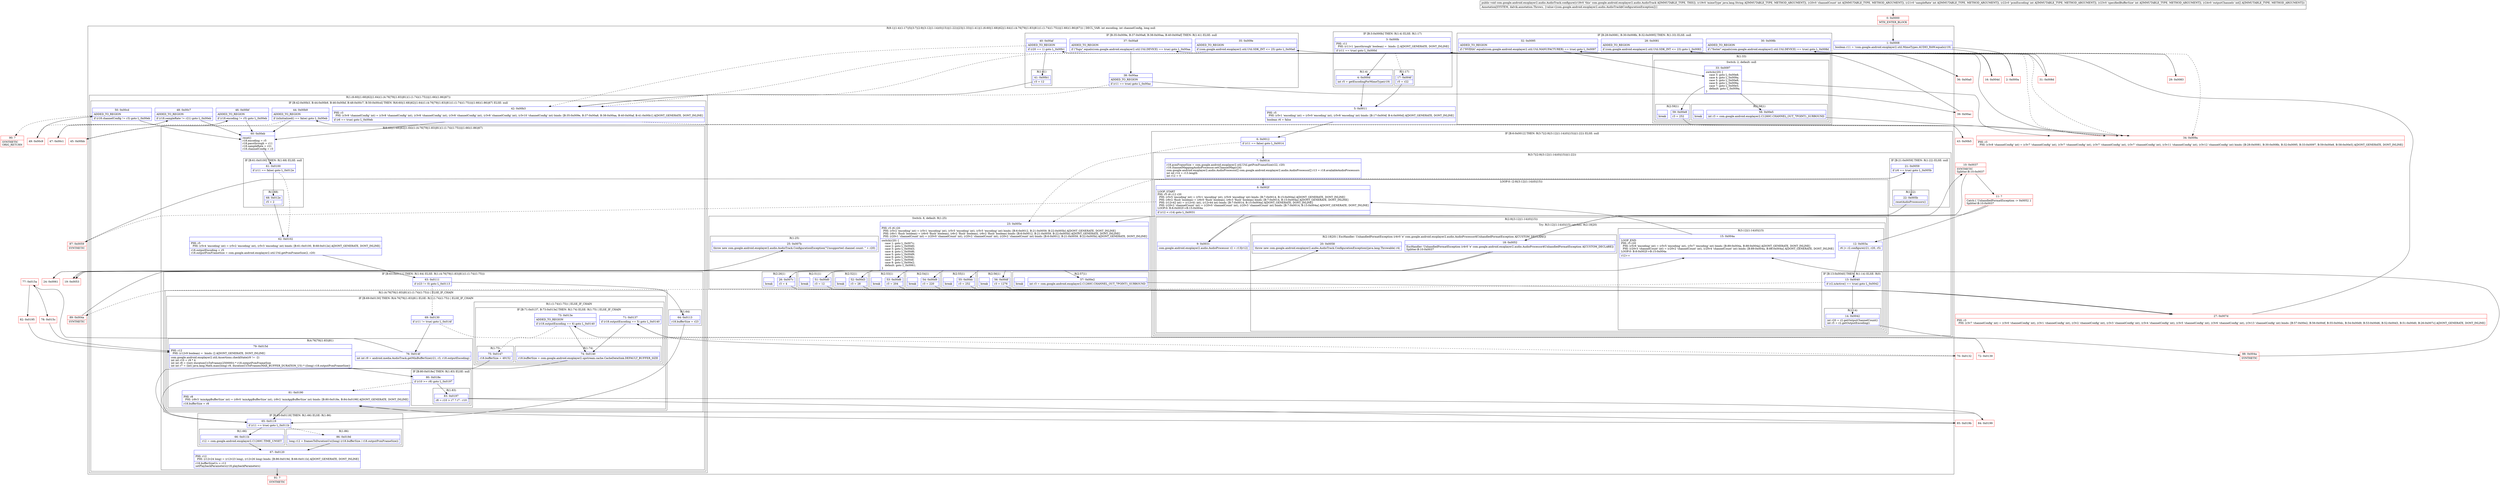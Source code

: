 digraph "CFG forcom.google.android.exoplayer2.audio.AudioTrack.configure(Ljava\/lang\/String;IIII[I)V" {
subgraph cluster_Region_41775124 {
label = "R(8:1|(1:4)(1:17)|5|(3:7|(2:9|(3:12|(1:14)(0)|15))|(1:22))|23|(1:33)|(1:41)|(1:(6:60|(1:68)|62|(1:64)(1:(4:76|79|(1:83)|81)(1:(1:74)(1:75)))|(1:66)(1:86)|67))) | DECL_VAR: int encoding, int channelConfig, long null\l";
node [shape=record,color=blue];
Node_1 [shape=record,label="{1\:\ 0x0008|boolean r11 = !com.google.android.exoplayer2.util.MimeTypes.AUDIO_RAW.equals(r19)\l}"];
subgraph cluster_IfRegion_1401050390 {
label = "IF [B:3:0x000b] THEN: R(1:4) ELSE: R(1:17)";
node [shape=record,color=blue];
Node_3 [shape=record,label="{3\:\ 0x000b|PHI: r11 \l  PHI: (r11v1 'passthrough' boolean) =  binds: [] A[DONT_GENERATE, DONT_INLINE]\l|if (r11 == true) goto L_0x000d\l}"];
subgraph cluster_Region_1056610726 {
label = "R(1:4)";
node [shape=record,color=blue];
Node_4 [shape=record,label="{4\:\ 0x000d|int r5 = getEncodingForMimeType(r19)\l}"];
}
subgraph cluster_Region_1120652664 {
label = "R(1:17)";
node [shape=record,color=blue];
Node_17 [shape=record,label="{17\:\ 0x004f|r5 = r22\l}"];
}
}
Node_5 [shape=record,label="{5\:\ 0x0011|PHI: r5 \l  PHI: (r5v1 'encoding' int) = (r5v0 'encoding' int), (r5v8 'encoding' int) binds: [B:17:0x004f, B:4:0x000d] A[DONT_GENERATE, DONT_INLINE]\l|boolean r6 = false\l}"];
subgraph cluster_IfRegion_2098539325 {
label = "IF [B:6:0x0012] THEN: R(3:7|(2:9|(3:12|(1:14)(0)|15))|(1:22)) ELSE: null";
node [shape=record,color=blue];
Node_6 [shape=record,label="{6\:\ 0x0012|if (r11 == false) goto L_0x0014\l}"];
subgraph cluster_Region_1465379446 {
label = "R(3:7|(2:9|(3:12|(1:14)(0)|15))|(1:22))";
node [shape=record,color=blue];
Node_7 [shape=record,label="{7\:\ 0x0014|r18.pcmFrameSize = com.google.android.exoplayer2.util.Util.getPcmFrameSize(r22, r20)\lr18.channelMappingAudioProcessor.setChannelMap(r24)\lcom.google.android.exoplayer2.audio.AudioProcessor[] com.google.android.exoplayer2.audio.AudioProcessor[] r13 = r18.availableAudioProcessors\lint int r14 = r13.length\lint r12 = 0\l}"];
subgraph cluster_LoopRegion_1221228544 {
label = "LOOP:0: (2:9|(3:12|(1:14)(0)|15))";
node [shape=record,color=blue];
Node_8 [shape=record,label="{8\:\ 0x002f|LOOP_START\lPHI: r5 r6 r12 r20 \l  PHI: (r5v5 'encoding' int) = (r5v1 'encoding' int), (r5v6 'encoding' int) binds: [B:7:0x0014, B:15:0x004a] A[DONT_GENERATE, DONT_INLINE]\l  PHI: (r6v2 'flush' boolean) = (r6v0 'flush' boolean), (r6v3 'flush' boolean) binds: [B:7:0x0014, B:15:0x004a] A[DONT_GENERATE, DONT_INLINE]\l  PHI: (r12v42 int) = (r12v41 int), (r12v44 int) binds: [B:7:0x0014, B:15:0x004a] A[DONT_GENERATE, DONT_INLINE]\l  PHI: (r20v2 'channelCount' int) = (r20v0 'channelCount' int), (r20v3 'channelCount' int) binds: [B:7:0x0014, B:15:0x004a] A[DONT_GENERATE, DONT_INLINE]\lLOOP:0: B:8:0x002f\-\>B:15:0x004a\l|if (r12 \< r14) goto L_0x0031\l}"];
subgraph cluster_Region_1830946050 {
label = "R(2:9|(3:12|(1:14)(0)|15))";
node [shape=record,color=blue];
Node_9 [shape=record,label="{9\:\ 0x0031|com.google.android.exoplayer2.audio.AudioProcessor r2 = r13[r12]\l}"];
subgraph cluster_TryCatchRegion_545529598 {
label = "Try: R(3:12|(1:14)(0)|15) catches: R(2:18|20)";
node [shape=record,color=blue];
subgraph cluster_Region_575025932 {
label = "R(3:12|(1:14)(0)|15)";
node [shape=record,color=blue];
Node_12 [shape=record,label="{12\:\ 0x003a|r6 \|= r2.configure(r21, r20, r5)\l}"];
subgraph cluster_IfRegion_986980033 {
label = "IF [B:13:0x0040] THEN: R(1:14) ELSE: R(0)";
node [shape=record,color=blue];
Node_13 [shape=record,label="{13\:\ 0x0040|if (r2.isActive() == true) goto L_0x0042\l}"];
subgraph cluster_Region_1382190294 {
label = "R(1:14)";
node [shape=record,color=blue];
Node_14 [shape=record,label="{14\:\ 0x0042|int r20 = r2.getOutputChannelCount()\lint r5 = r2.getOutputEncoding()\l}"];
}
subgraph cluster_Region_1740732969 {
label = "R(0)";
node [shape=record,color=blue];
}
}
Node_15 [shape=record,label="{15\:\ 0x004a|LOOP_END\lPHI: r5 r20 \l  PHI: (r5v6 'encoding' int) = (r5v5 'encoding' int), (r5v7 'encoding' int) binds: [B:89:0x004a, B:88:0x004a] A[DONT_GENERATE, DONT_INLINE]\l  PHI: (r20v3 'channelCount' int) = (r20v2 'channelCount' int), (r20v4 'channelCount' int) binds: [B:89:0x004a, B:88:0x004a] A[DONT_GENERATE, DONT_INLINE]\lLOOP:0: B:8:0x002f\-\>B:15:0x004a\l|r12++\l}"];
}
subgraph cluster_Region_1017068893 {
label = "R(2:18|20) | ExcHandler: UnhandledFormatException (r4v0 'e' com.google.android.exoplayer2.audio.AudioProcessor$UnhandledFormatException A[CUSTOM_DECLARE])\l";
node [shape=record,color=blue];
Node_18 [shape=record,label="{18\:\ 0x0052|ExcHandler: UnhandledFormatException (r4v0 'e' com.google.android.exoplayer2.audio.AudioProcessor$UnhandledFormatException A[CUSTOM_DECLARE])\lSplitter:B:10:0x0037\l}"];
Node_20 [shape=record,label="{20\:\ 0x0058|throw new com.google.android.exoplayer2.audio.AudioTrack.ConfigurationException((java.lang.Throwable) r4)\l}"];
}
}
}
}
subgraph cluster_IfRegion_921950120 {
label = "IF [B:21:0x0059] THEN: R(1:22) ELSE: null";
node [shape=record,color=blue];
Node_21 [shape=record,label="{21\:\ 0x0059|if (r6 == true) goto L_0x005b\l}"];
subgraph cluster_Region_1218070765 {
label = "R(1:22)";
node [shape=record,color=blue];
Node_22 [shape=record,label="{22\:\ 0x005b|resetAudioProcessors()\l}"];
}
}
}
}
subgraph cluster_SwitchRegion_1214893294 {
label = "Switch: 8, default: R(1:25)";
node [shape=record,color=blue];
Node_23 [shape=record,label="{23\:\ 0x005e|PHI: r5 r6 r20 \l  PHI: (r5v2 'encoding' int) = (r5v1 'encoding' int), (r5v5 'encoding' int), (r5v5 'encoding' int) binds: [B:6:0x0012, B:21:0x0059, B:22:0x005b] A[DONT_GENERATE, DONT_INLINE]\l  PHI: (r6v1 'flush' boolean) = (r6v0 'flush' boolean), (r6v2 'flush' boolean), (r6v2 'flush' boolean) binds: [B:6:0x0012, B:21:0x0059, B:22:0x005b] A[DONT_GENERATE, DONT_INLINE]\l  PHI: (r20v1 'channelCount' int) = (r20v0 'channelCount' int), (r20v2 'channelCount' int), (r20v2 'channelCount' int) binds: [B:6:0x0012, B:21:0x0059, B:22:0x005b] A[DONT_GENERATE, DONT_INLINE]\l|switch(r20) \{\l    case 1: goto L_0x007c;\l    case 2: goto L_0x00d0;\l    case 3: goto L_0x00d3;\l    case 4: goto L_0x00d6;\l    case 5: goto L_0x00d9;\l    case 6: goto L_0x00dc;\l    case 7: goto L_0x00df;\l    case 8: goto L_0x00e2;\l    default: goto L_0x0061;\l\}\l}"];
subgraph cluster_Region_2000052517 {
label = "R(2:26|1)";
node [shape=record,color=blue];
Node_26 [shape=record,label="{26\:\ 0x007c|r3 = 4\l}"];
Node_InsnContainer_605415416 [shape=record,label="{|break\l}"];
}
subgraph cluster_Region_1849282282 {
label = "R(2:51|1)";
node [shape=record,color=blue];
Node_51 [shape=record,label="{51\:\ 0x00d0|r3 = 12\l}"];
Node_InsnContainer_1638220786 [shape=record,label="{|break\l}"];
}
subgraph cluster_Region_1732627746 {
label = "R(2:52|1)";
node [shape=record,color=blue];
Node_52 [shape=record,label="{52\:\ 0x00d3|r3 = 28\l}"];
Node_InsnContainer_2070061579 [shape=record,label="{|break\l}"];
}
subgraph cluster_Region_918168727 {
label = "R(2:53|1)";
node [shape=record,color=blue];
Node_53 [shape=record,label="{53\:\ 0x00d6|r3 = 204\l}"];
Node_InsnContainer_2104102709 [shape=record,label="{|break\l}"];
}
subgraph cluster_Region_406971745 {
label = "R(2:54|1)";
node [shape=record,color=blue];
Node_54 [shape=record,label="{54\:\ 0x00d9|r3 = 220\l}"];
Node_InsnContainer_1993022791 [shape=record,label="{|break\l}"];
}
subgraph cluster_Region_816265802 {
label = "R(2:55|1)";
node [shape=record,color=blue];
Node_55 [shape=record,label="{55\:\ 0x00dc|r3 = 252\l}"];
Node_InsnContainer_1035631295 [shape=record,label="{|break\l}"];
}
subgraph cluster_Region_1340332451 {
label = "R(2:56|1)";
node [shape=record,color=blue];
Node_56 [shape=record,label="{56\:\ 0x00df|r3 = 1276\l}"];
Node_InsnContainer_1395058169 [shape=record,label="{|break\l}"];
}
subgraph cluster_Region_1546538873 {
label = "R(2:57|1)";
node [shape=record,color=blue];
Node_57 [shape=record,label="{57\:\ 0x00e2|int r3 = com.google.android.exoplayer2.C1260C.CHANNEL_OUT_7POINT1_SURROUND\l}"];
Node_InsnContainer_2123913999 [shape=record,label="{|break\l}"];
}
subgraph cluster_Region_1352089790 {
label = "R(1:25)";
node [shape=record,color=blue];
Node_25 [shape=record,label="{25\:\ 0x007b|throw new com.google.android.exoplayer2.audio.AudioTrack.ConfigurationException(\"Unsupported channel count: \" + r20)\l}"];
}
}
subgraph cluster_IfRegion_1050064785 {
label = "IF [B:28:0x0081, B:30:0x008b, B:32:0x0095] THEN: R(1:33) ELSE: null";
node [shape=record,color=blue];
Node_28 [shape=record,label="{28\:\ 0x0081|ADDED_TO_REGION\l|if (com.google.android.exoplayer2.util.Util.SDK_INT \<= 23) goto L_0x0083\l}"];
Node_30 [shape=record,label="{30\:\ 0x008b|ADDED_TO_REGION\l|if (\"foster\".equals(com.google.android.exoplayer2.util.Util.DEVICE) == true) goto L_0x008d\l}"];
Node_32 [shape=record,label="{32\:\ 0x0095|ADDED_TO_REGION\l|if (\"NVIDIA\".equals(com.google.android.exoplayer2.util.Util.MANUFACTURER) == true) goto L_0x0097\l}"];
subgraph cluster_Region_1526432919 {
label = "R(1:33)";
node [shape=record,color=blue];
subgraph cluster_SwitchRegion_1720188132 {
label = "Switch: 2, default: null";
node [shape=record,color=blue];
Node_33 [shape=record,label="{33\:\ 0x0097|switch(r20) \{\l    case 3: goto L_0x00e8;\l    case 4: goto L_0x009a;\l    case 5: goto L_0x00e8;\l    case 6: goto L_0x009a;\l    case 7: goto L_0x00e5;\l    default: goto L_0x009a;\l\}\l}"];
subgraph cluster_Region_515725714 {
label = "R(2:59|1)";
node [shape=record,color=blue];
Node_59 [shape=record,label="{59\:\ 0x00e8|r3 = 252\l}"];
Node_InsnContainer_209699386 [shape=record,label="{|break\l}"];
}
subgraph cluster_Region_1465433018 {
label = "R(2:58|1)";
node [shape=record,color=blue];
Node_58 [shape=record,label="{58\:\ 0x00e5|int r3 = com.google.android.exoplayer2.C1260C.CHANNEL_OUT_7POINT1_SURROUND\l}"];
Node_InsnContainer_123651611 [shape=record,label="{|break\l}"];
}
}
}
}
subgraph cluster_IfRegion_1994934079 {
label = "IF [B:35:0x009e, B:37:0x00a8, B:38:0x00aa, B:40:0x00af] THEN: R(1:41) ELSE: null";
node [shape=record,color=blue];
Node_35 [shape=record,label="{35\:\ 0x009e|ADDED_TO_REGION\l|if (com.google.android.exoplayer2.util.Util.SDK_INT \<= 25) goto L_0x00a0\l}"];
Node_37 [shape=record,label="{37\:\ 0x00a8|ADDED_TO_REGION\l|if (\"fugu\".equals(com.google.android.exoplayer2.util.Util.DEVICE) == true) goto L_0x00aa\l}"];
Node_38 [shape=record,label="{38\:\ 0x00aa|ADDED_TO_REGION\l|if (r11 == true) goto L_0x00ac\l}"];
Node_40 [shape=record,label="{40\:\ 0x00af|ADDED_TO_REGION\l|if (r20 == 1) goto L_0x00b1\l}"];
subgraph cluster_Region_2042909857 {
label = "R(1:41)";
node [shape=record,color=blue];
Node_41 [shape=record,label="{41\:\ 0x00b1|r3 = 12\l}"];
}
}
subgraph cluster_Region_25638235 {
label = "R(1:(6:60|(1:68)|62|(1:64)(1:(4:76|79|(1:83)|81)(1:(1:74)(1:75)))|(1:66)(1:86)|67))";
node [shape=record,color=blue];
subgraph cluster_IfRegion_1890705748 {
label = "IF [B:42:0x00b3, B:44:0x00b9, B:46:0x00bf, B:48:0x00c7, B:50:0x00cd] THEN: R(6:60|(1:68)|62|(1:64)(1:(4:76|79|(1:83)|81)(1:(1:74)(1:75)))|(1:66)(1:86)|67) ELSE: null";
node [shape=record,color=blue];
Node_42 [shape=record,label="{42\:\ 0x00b3|PHI: r3 \l  PHI: (r3v9 'channelConfig' int) = (r3v8 'channelConfig' int), (r3v8 'channelConfig' int), (r3v8 'channelConfig' int), (r3v8 'channelConfig' int), (r3v10 'channelConfig' int) binds: [B:35:0x009e, B:37:0x00a8, B:38:0x00aa, B:40:0x00af, B:41:0x00b1] A[DONT_GENERATE, DONT_INLINE]\l|if (r6 == true) goto L_0x00eb\l}"];
Node_44 [shape=record,label="{44\:\ 0x00b9|ADDED_TO_REGION\l|if (isInitialized() == false) goto L_0x00eb\l}"];
Node_46 [shape=record,label="{46\:\ 0x00bf|ADDED_TO_REGION\l|if (r18.encoding != r5) goto L_0x00eb\l}"];
Node_48 [shape=record,label="{48\:\ 0x00c7|ADDED_TO_REGION\l|if (r18.sampleRate != r21) goto L_0x00eb\l}"];
Node_50 [shape=record,label="{50\:\ 0x00cd|ADDED_TO_REGION\l|if (r18.channelConfig != r3) goto L_0x00eb\l}"];
subgraph cluster_Region_528249894 {
label = "R(6:60|(1:68)|62|(1:64)(1:(4:76|79|(1:83)|81)(1:(1:74)(1:75)))|(1:66)(1:86)|67)";
node [shape=record,color=blue];
Node_60 [shape=record,label="{60\:\ 0x00eb|reset()\lr18.encoding = r5\lr18.passthrough = r11\lr18.sampleRate = r21\lr18.channelConfig = r3\l}"];
subgraph cluster_IfRegion_1586997306 {
label = "IF [B:61:0x0100] THEN: R(1:68) ELSE: null";
node [shape=record,color=blue];
Node_61 [shape=record,label="{61\:\ 0x0100|if (r11 == false) goto L_0x012e\l}"];
subgraph cluster_Region_570321763 {
label = "R(1:68)";
node [shape=record,color=blue];
Node_68 [shape=record,label="{68\:\ 0x012e|r5 = 2\l}"];
}
}
Node_62 [shape=record,label="{62\:\ 0x0102|PHI: r5 \l  PHI: (r5v4 'encoding' int) = (r5v2 'encoding' int), (r5v3 'encoding' int) binds: [B:61:0x0100, B:68:0x012e] A[DONT_GENERATE, DONT_INLINE]\l|r18.outputEncoding = r5\lr18.outputPcmFrameSize = com.google.android.exoplayer2.util.Util.getPcmFrameSize(2, r20)\l}"];
subgraph cluster_IfRegion_1480497491 {
label = "IF [B:63:0x0111] THEN: R(1:64) ELSE: R(1:(4:76|79|(1:83)|81)(1:(1:74)(1:75)))";
node [shape=record,color=blue];
Node_63 [shape=record,label="{63\:\ 0x0111|if (r23 != 0) goto L_0x0113\l}"];
subgraph cluster_Region_706932348 {
label = "R(1:64)";
node [shape=record,color=blue];
Node_64 [shape=record,label="{64\:\ 0x0113|r18.bufferSize = r23\l}"];
}
subgraph cluster_Region_1530764093 {
label = "R(1:(4:76|79|(1:83)|81)(1:(1:74)(1:75))) | ELSE_IF_CHAIN\l";
node [shape=record,color=blue];
subgraph cluster_IfRegion_168766486 {
label = "IF [B:69:0x0130] THEN: R(4:76|79|(1:83)|81) ELSE: R(1:(1:74)(1:75)) | ELSE_IF_CHAIN\l";
node [shape=record,color=blue];
Node_69 [shape=record,label="{69\:\ 0x0130|if (r11 != true) goto L_0x014f\l}"];
subgraph cluster_Region_739004990 {
label = "R(4:76|79|(1:83)|81)";
node [shape=record,color=blue];
Node_76 [shape=record,label="{76\:\ 0x014f|int int r9 = android.media.AudioTrack.getMinBufferSize(r21, r3, r18.outputEncoding)\l}"];
Node_79 [shape=record,label="{79\:\ 0x015d|PHI: r12 \l  PHI: (r12v9 boolean) =  binds: [] A[DONT_GENERATE, DONT_INLINE]\l|com.google.android.exoplayer2.util.Assertions.checkState(r9 != \-2)\lint int r10 = r9 * 4\lint int r8 = ((int) durationUsToFrames(250000)) * r18.outputPcmFrameSize\lint int r7 = (int) java.lang.Math.max((long) r9, durationUsToFrames(MAX_BUFFER_DURATION_US) * ((long) r18.outputPcmFrameSize))\l}"];
subgraph cluster_IfRegion_1477046244 {
label = "IF [B:80:0x018e] THEN: R(1:83) ELSE: null";
node [shape=record,color=blue];
Node_80 [shape=record,label="{80\:\ 0x018e|if (r10 \>= r8) goto L_0x0197\l}"];
subgraph cluster_Region_1243482676 {
label = "R(1:83)";
node [shape=record,color=blue];
Node_83 [shape=record,label="{83\:\ 0x0197|r8 = r10 \> r7 ? r7 : r10\l}"];
}
}
Node_81 [shape=record,label="{81\:\ 0x0190|PHI: r8 \l  PHI: (r8v3 'minAppBufferSize' int) = (r8v0 'minAppBufferSize' int), (r8v2 'minAppBufferSize' int) binds: [B:80:0x018e, B:84:0x0199] A[DONT_GENERATE, DONT_INLINE]\l|r18.bufferSize = r8\l}"];
}
subgraph cluster_Region_1671975148 {
label = "R(1:(1:74)(1:75)) | ELSE_IF_CHAIN\l";
node [shape=record,color=blue];
subgraph cluster_IfRegion_1341176267 {
label = "IF [B:71:0x0137, B:73:0x013e] THEN: R(1:74) ELSE: R(1:75) | ELSE_IF_CHAIN\l";
node [shape=record,color=blue];
Node_71 [shape=record,label="{71\:\ 0x0137|if (r18.outputEncoding == 5) goto L_0x0140\l}"];
Node_73 [shape=record,label="{73\:\ 0x013e|ADDED_TO_REGION\l|if (r18.outputEncoding == 6) goto L_0x0140\l}"];
subgraph cluster_Region_1922887495 {
label = "R(1:74)";
node [shape=record,color=blue];
Node_74 [shape=record,label="{74\:\ 0x0140|r18.bufferSize = com.google.android.exoplayer2.upstream.cache.CacheDataSink.DEFAULT_BUFFER_SIZE\l}"];
}
subgraph cluster_Region_1171224154 {
label = "R(1:75)";
node [shape=record,color=blue];
Node_75 [shape=record,label="{75\:\ 0x0147|r18.bufferSize = 49152\l}"];
}
}
}
}
}
}
subgraph cluster_IfRegion_1047155671 {
label = "IF [B:65:0x0119] THEN: R(1:66) ELSE: R(1:86)";
node [shape=record,color=blue];
Node_65 [shape=record,label="{65\:\ 0x0119|if (r11 == true) goto L_0x011b\l}"];
subgraph cluster_Region_1077304155 {
label = "R(1:66)";
node [shape=record,color=blue];
Node_66 [shape=record,label="{66\:\ 0x011b|r12 = com.google.android.exoplayer2.C1260C.TIME_UNSET\l}"];
}
subgraph cluster_Region_249914651 {
label = "R(1:86)";
node [shape=record,color=blue];
Node_86 [shape=record,label="{86\:\ 0x019d|long r12 = framesToDurationUs((long) (r18.bufferSize \/ r18.outputPcmFrameSize))\l}"];
}
}
Node_67 [shape=record,label="{67\:\ 0x0120|PHI: r12 \l  PHI: (r12v24 long) = (r12v23 long), (r12v26 long) binds: [B:86:0x019d, B:66:0x011b] A[DONT_GENERATE, DONT_INLINE]\l|r18.bufferSizeUs = r12\lsetPlaybackParameters(r18.playbackParameters)\l}"];
}
}
}
}
subgraph cluster_Region_1017068893 {
label = "R(2:18|20) | ExcHandler: UnhandledFormatException (r4v0 'e' com.google.android.exoplayer2.audio.AudioProcessor$UnhandledFormatException A[CUSTOM_DECLARE])\l";
node [shape=record,color=blue];
Node_18 [shape=record,label="{18\:\ 0x0052|ExcHandler: UnhandledFormatException (r4v0 'e' com.google.android.exoplayer2.audio.AudioProcessor$UnhandledFormatException A[CUSTOM_DECLARE])\lSplitter:B:10:0x0037\l}"];
Node_20 [shape=record,label="{20\:\ 0x0058|throw new com.google.android.exoplayer2.audio.AudioTrack.ConfigurationException((java.lang.Throwable) r4)\l}"];
}
Node_0 [shape=record,color=red,label="{0\:\ 0x0000|MTH_ENTER_BLOCK\l}"];
Node_2 [shape=record,color=red,label="{2\:\ 0x000a}"];
Node_10 [shape=record,color=red,label="{10\:\ 0x0037|SYNTHETIC\lSplitter:B:10:0x0037\l}"];
Node_11 [shape=record,color=red,label="{11\:\ ?|Catch:\{ UnhandledFormatException \-\> 0x0052 \}\lSplitter:B:10:0x0037\l}"];
Node_16 [shape=record,color=red,label="{16\:\ 0x004d}"];
Node_19 [shape=record,color=red,label="{19\:\ 0x0053}"];
Node_24 [shape=record,color=red,label="{24\:\ 0x0061}"];
Node_27 [shape=record,color=red,label="{27\:\ 0x007d|PHI: r3 \l  PHI: (r3v7 'channelConfig' int) = (r3v0 'channelConfig' int), (r3v1 'channelConfig' int), (r3v2 'channelConfig' int), (r3v3 'channelConfig' int), (r3v4 'channelConfig' int), (r3v5 'channelConfig' int), (r3v6 'channelConfig' int), (r3v13 'channelConfig' int) binds: [B:57:0x00e2, B:56:0x00df, B:55:0x00dc, B:54:0x00d9, B:53:0x00d6, B:52:0x00d3, B:51:0x00d0, B:26:0x007c] A[DONT_GENERATE, DONT_INLINE]\l}"];
Node_29 [shape=record,color=red,label="{29\:\ 0x0083}"];
Node_31 [shape=record,color=red,label="{31\:\ 0x008d}"];
Node_34 [shape=record,color=red,label="{34\:\ 0x009a|PHI: r3 \l  PHI: (r3v8 'channelConfig' int) = (r3v7 'channelConfig' int), (r3v7 'channelConfig' int), (r3v7 'channelConfig' int), (r3v7 'channelConfig' int), (r3v11 'channelConfig' int), (r3v12 'channelConfig' int) binds: [B:28:0x0081, B:30:0x008b, B:32:0x0095, B:33:0x0097, B:59:0x00e8, B:58:0x00e5] A[DONT_GENERATE, DONT_INLINE]\l}"];
Node_36 [shape=record,color=red,label="{36\:\ 0x00a0}"];
Node_39 [shape=record,color=red,label="{39\:\ 0x00ac}"];
Node_43 [shape=record,color=red,label="{43\:\ 0x00b5}"];
Node_45 [shape=record,color=red,label="{45\:\ 0x00bb}"];
Node_47 [shape=record,color=red,label="{47\:\ 0x00c1}"];
Node_49 [shape=record,color=red,label="{49\:\ 0x00c9}"];
Node_70 [shape=record,color=red,label="{70\:\ 0x0132}"];
Node_72 [shape=record,color=red,label="{72\:\ 0x0139}"];
Node_77 [shape=record,color=red,label="{77\:\ 0x015a}"];
Node_78 [shape=record,color=red,label="{78\:\ 0x015c}"];
Node_82 [shape=record,color=red,label="{82\:\ 0x0195}"];
Node_84 [shape=record,color=red,label="{84\:\ 0x0199}"];
Node_85 [shape=record,color=red,label="{85\:\ 0x019b}"];
Node_87 [shape=record,color=red,label="{87\:\ 0x0059|SYNTHETIC\l}"];
Node_88 [shape=record,color=red,label="{88\:\ 0x004a|SYNTHETIC\l}"];
Node_89 [shape=record,color=red,label="{89\:\ 0x004a|SYNTHETIC\l}"];
Node_90 [shape=record,color=red,label="{90\:\ ?|SYNTHETIC\lORIG_RETURN\l}"];
Node_91 [shape=record,color=red,label="{91\:\ ?|SYNTHETIC\l}"];
MethodNode[shape=record,label="{public void com.google.android.exoplayer2.audio.AudioTrack.configure((r18v0 'this' com.google.android.exoplayer2.audio.AudioTrack A[IMMUTABLE_TYPE, THIS]), (r19v0 'mimeType' java.lang.String A[IMMUTABLE_TYPE, METHOD_ARGUMENT]), (r20v0 'channelCount' int A[IMMUTABLE_TYPE, METHOD_ARGUMENT]), (r21v0 'sampleRate' int A[IMMUTABLE_TYPE, METHOD_ARGUMENT]), (r22v0 'pcmEncoding' int A[IMMUTABLE_TYPE, METHOD_ARGUMENT]), (r23v0 'specifiedBufferSize' int A[IMMUTABLE_TYPE, METHOD_ARGUMENT]), (r24v0 'outputChannels' int[] A[IMMUTABLE_TYPE, METHOD_ARGUMENT]))  | Annotation[SYSTEM, dalvik.annotation.Throws, \{value=[com.google.android.exoplayer2.audio.AudioTrack$ConfigurationException]\}]\l}"];
MethodNode -> Node_0;
Node_1 -> Node_2;
Node_1 -> Node_16;
Node_3 -> Node_4;
Node_3 -> Node_17[style=dashed];
Node_4 -> Node_5;
Node_17 -> Node_5;
Node_5 -> Node_6;
Node_6 -> Node_7;
Node_6 -> Node_23[style=dashed];
Node_7 -> Node_8;
Node_8 -> Node_9;
Node_8 -> Node_87[style=dashed];
Node_9 -> Node_10;
Node_12 -> Node_13;
Node_13 -> Node_14;
Node_13 -> Node_89[style=dashed];
Node_14 -> Node_88;
Node_15 -> Node_8;
Node_18 -> Node_19;
Node_21 -> Node_22;
Node_21 -> Node_23[style=dashed];
Node_22 -> Node_23;
Node_23 -> Node_24;
Node_23 -> Node_26;
Node_23 -> Node_51;
Node_23 -> Node_52;
Node_23 -> Node_53;
Node_23 -> Node_54;
Node_23 -> Node_55;
Node_23 -> Node_56;
Node_23 -> Node_57;
Node_26 -> Node_27;
Node_51 -> Node_27;
Node_52 -> Node_27;
Node_53 -> Node_27;
Node_54 -> Node_27;
Node_55 -> Node_27;
Node_56 -> Node_27;
Node_57 -> Node_27;
Node_28 -> Node_29;
Node_28 -> Node_34[style=dashed];
Node_30 -> Node_31;
Node_30 -> Node_34[style=dashed];
Node_32 -> Node_33;
Node_32 -> Node_34[style=dashed];
Node_33 -> Node_34;
Node_33 -> Node_58;
Node_33 -> Node_59;
Node_59 -> Node_34;
Node_58 -> Node_34;
Node_35 -> Node_36;
Node_35 -> Node_42[style=dashed];
Node_37 -> Node_38;
Node_37 -> Node_42[style=dashed];
Node_38 -> Node_39;
Node_38 -> Node_42[style=dashed];
Node_40 -> Node_41;
Node_40 -> Node_42[style=dashed];
Node_41 -> Node_42;
Node_42 -> Node_43[style=dashed];
Node_42 -> Node_60;
Node_44 -> Node_45[style=dashed];
Node_44 -> Node_60;
Node_46 -> Node_47[style=dashed];
Node_46 -> Node_60;
Node_48 -> Node_49[style=dashed];
Node_48 -> Node_60;
Node_50 -> Node_60;
Node_50 -> Node_90[style=dashed];
Node_60 -> Node_61;
Node_61 -> Node_62[style=dashed];
Node_61 -> Node_68;
Node_68 -> Node_62;
Node_62 -> Node_63;
Node_63 -> Node_64;
Node_63 -> Node_69[style=dashed];
Node_64 -> Node_65;
Node_69 -> Node_70[style=dashed];
Node_69 -> Node_76;
Node_76 -> Node_77;
Node_79 -> Node_80;
Node_80 -> Node_81[style=dashed];
Node_80 -> Node_83;
Node_83 -> Node_84;
Node_83 -> Node_85;
Node_81 -> Node_65;
Node_71 -> Node_72[style=dashed];
Node_71 -> Node_74;
Node_73 -> Node_74;
Node_73 -> Node_75[style=dashed];
Node_74 -> Node_65;
Node_75 -> Node_65;
Node_65 -> Node_66;
Node_65 -> Node_86[style=dashed];
Node_66 -> Node_67;
Node_86 -> Node_67;
Node_67 -> Node_91;
Node_18 -> Node_19;
Node_0 -> Node_1;
Node_2 -> Node_3;
Node_10 -> Node_11;
Node_10 -> Node_18;
Node_11 -> Node_12;
Node_11 -> Node_18;
Node_16 -> Node_3;
Node_19 -> Node_20;
Node_24 -> Node_25;
Node_27 -> Node_28;
Node_29 -> Node_30;
Node_31 -> Node_32;
Node_34 -> Node_35;
Node_36 -> Node_37;
Node_39 -> Node_40;
Node_43 -> Node_44;
Node_45 -> Node_46;
Node_47 -> Node_48;
Node_49 -> Node_50;
Node_70 -> Node_71;
Node_72 -> Node_73;
Node_77 -> Node_78;
Node_77 -> Node_82;
Node_78 -> Node_79;
Node_82 -> Node_79;
Node_84 -> Node_81;
Node_85 -> Node_81;
Node_87 -> Node_21;
Node_88 -> Node_15;
Node_89 -> Node_15;
}

